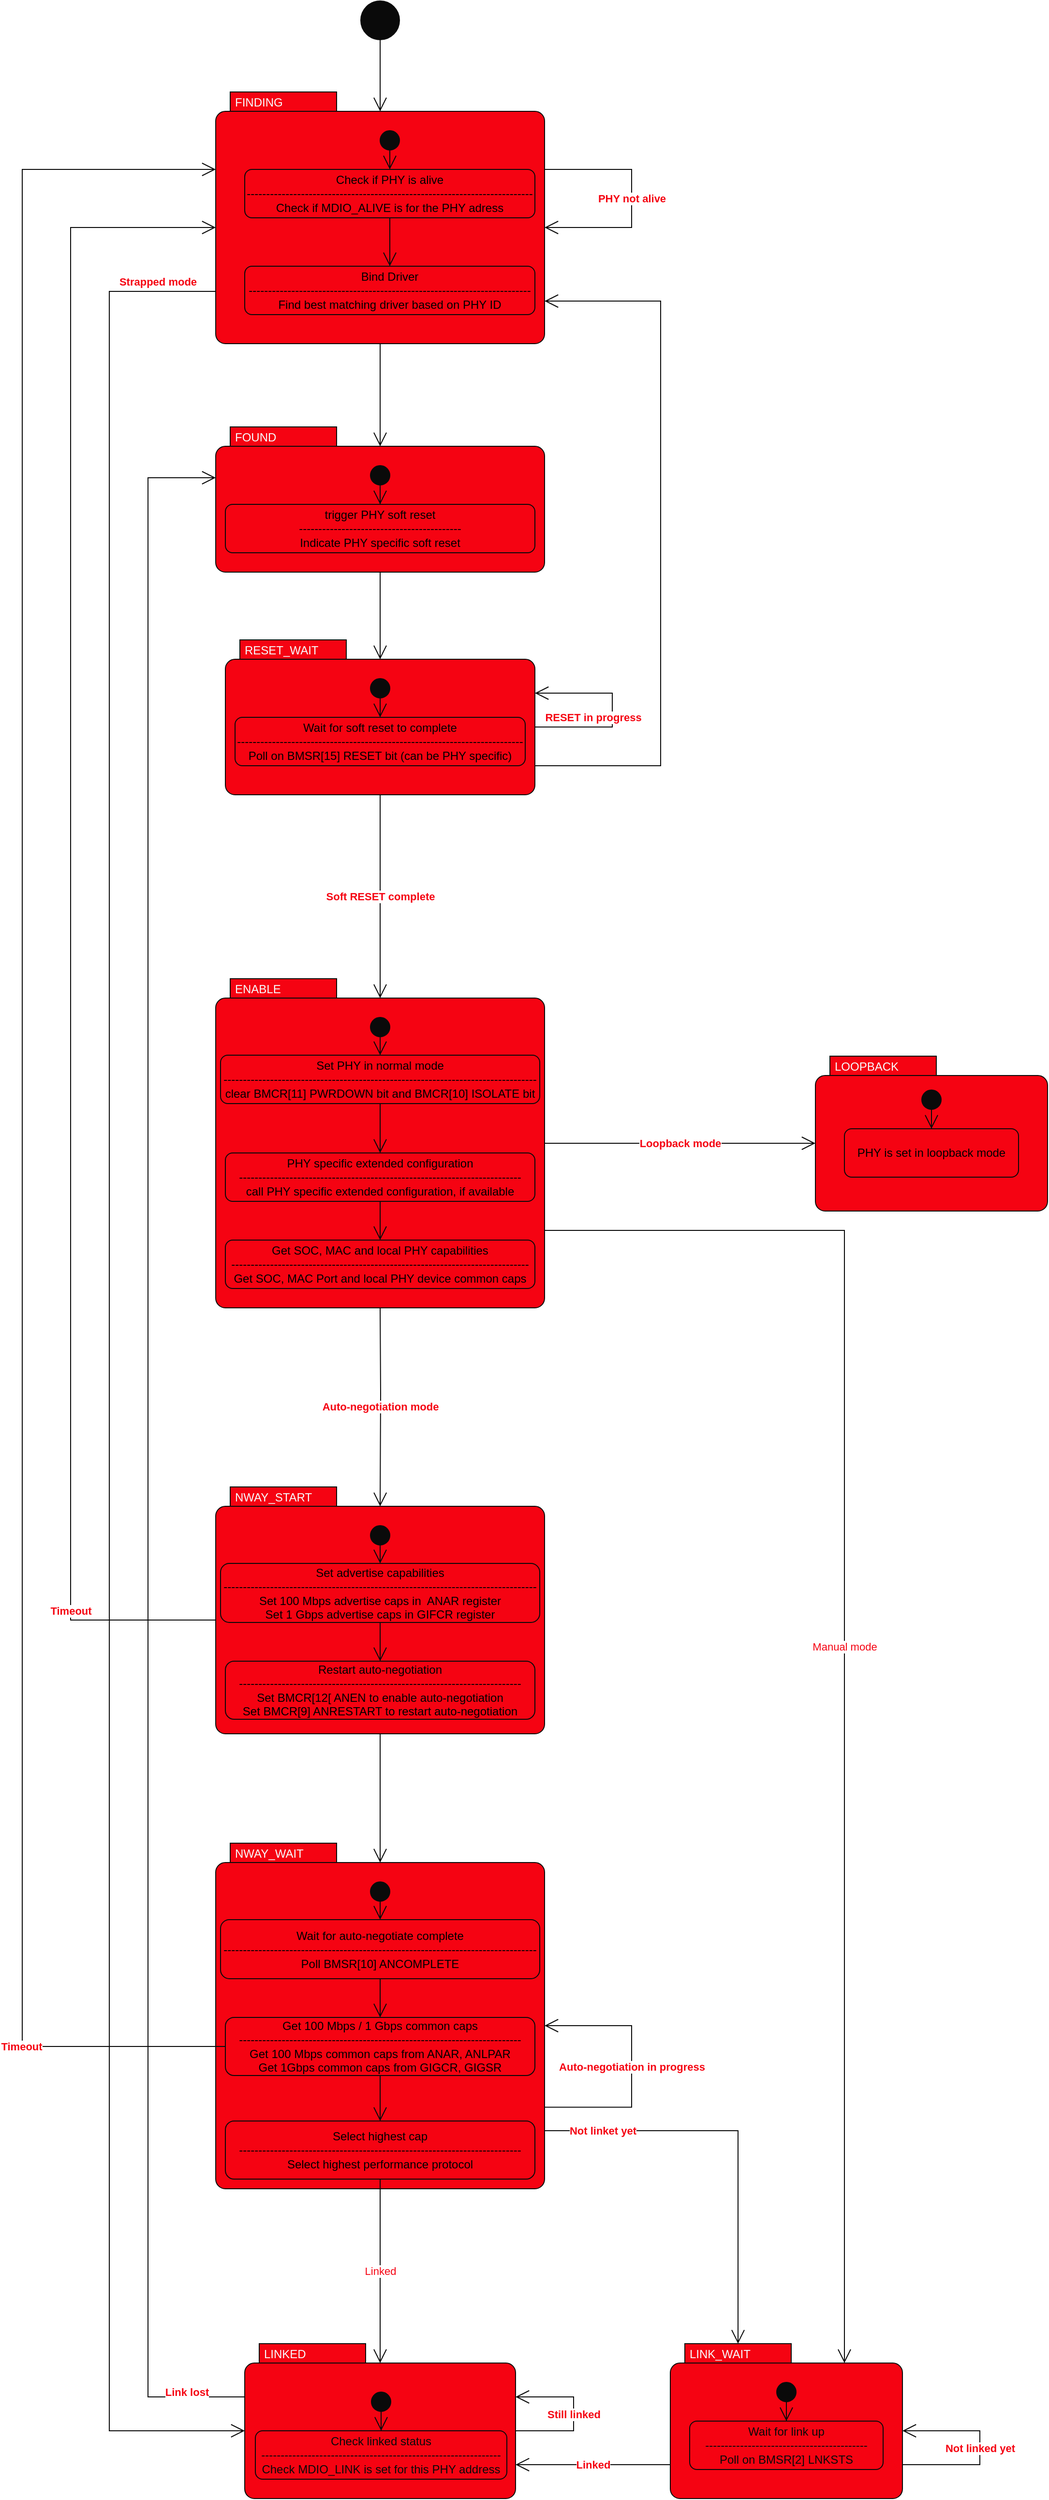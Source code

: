 <mxfile version="20.8.16" type="device"><diagram name="Page-1" id="929967ad-93f9-6ef4-fab6-5d389245f69c"><mxGraphModel dx="975" dy="641" grid="1" gridSize="10" guides="1" tooltips="1" connect="1" arrows="1" fold="1" page="1" pageScale="1.5" pageWidth="1169" pageHeight="826" background="none" math="0" shadow="0"><root><mxCell id="0" style=";html=1;"/><mxCell id="1" style=";html=1;" parent="0"/><mxCell id="hRTHXtNyKUtdNgBgVo9g-81" value="" style="edgeStyle=orthogonalEdgeStyle;rounded=0;orthogonalLoop=1;jettySize=auto;html=1;endArrow=open;endFill=0;endSize=12;entryX=0.5;entryY=0;entryDx=0;entryDy=20;entryPerimeter=0;strokeColor=#0A0A0A;" edge="1" parent="1" source="hRTHXtNyKUtdNgBgVo9g-5" target="hRTHXtNyKUtdNgBgVo9g-15"><mxGeometry relative="1" as="geometry"/></mxCell><mxCell id="hRTHXtNyKUtdNgBgVo9g-100" value="&lt;b&gt;&lt;font color=&quot;#f50312&quot;&gt;Strapped mode&lt;/font&gt;&lt;/b&gt;" style="edgeStyle=orthogonalEdgeStyle;rounded=0;orthogonalLoop=1;jettySize=auto;html=1;endArrow=open;endFill=0;endSize=12;entryX=0;entryY=0;entryDx=0;entryDy=90;entryPerimeter=0;strokeColor=#0A0A0A;" edge="1" parent="1" source="hRTHXtNyKUtdNgBgVo9g-5" target="hRTHXtNyKUtdNgBgVo9g-75"><mxGeometry x="-0.951" y="-10" relative="1" as="geometry"><mxPoint x="210" y="2460" as="targetPoint"/><Array as="points"><mxPoint x="210" y="400"/><mxPoint x="210" y="2610"/></Array><mxPoint as="offset"/></mxGeometry></mxCell><mxCell id="hRTHXtNyKUtdNgBgVo9g-5" value="FINDING" style="shape=mxgraph.sysml.compState;align=left;verticalAlign=top;spacingTop=-3;spacingLeft=18;strokeWidth=1;recursiveResize=0;strokeColor=#0A0A0A;fillColor=#F50312;fontColor=#F7FDFF;" vertex="1" parent="1"><mxGeometry x="320" y="194" width="340" height="260" as="geometry"/></mxCell><mxCell id="hRTHXtNyKUtdNgBgVo9g-6" value="" style="shape=ellipse;html=1;fillColor=strokeColor;verticalLabelPosition=bottom;labelBackgroundColor=#ffffff;verticalAlign=top;strokeColor=#0A0A0A;" vertex="1" parent="hRTHXtNyKUtdNgBgVo9g-5"><mxGeometry x="170" y="40" width="20" height="20" as="geometry"/></mxCell><mxCell id="hRTHXtNyKUtdNgBgVo9g-7" value="Check if PHY is alive&lt;br&gt;--------------------------------------------------------------------------&lt;br&gt;Check if MDIO_ALIVE is for the PHY adress" style="strokeColor=#0A0A0A;fillColor=inherit;gradientColor=inherit;shape=rect;html=1;rounded=1;whiteSpace=wrap;align=center;" vertex="1" parent="hRTHXtNyKUtdNgBgVo9g-5"><mxGeometry x="30" y="80" width="300" height="50" as="geometry"/></mxCell><mxCell id="hRTHXtNyKUtdNgBgVo9g-8" value="Bind Driver&lt;br&gt;-------------------------------------------------------------------------&lt;br&gt;Find best matching driver based on PHY ID" style="strokeColor=#0A0A0A;fillColor=inherit;gradientColor=inherit;shape=rect;html=1;rounded=1;whiteSpace=wrap;align=center;" vertex="1" parent="hRTHXtNyKUtdNgBgVo9g-5"><mxGeometry x="30" y="180" width="300" height="50" as="geometry"/></mxCell><mxCell id="hRTHXtNyKUtdNgBgVo9g-9" value="" style="strokeColor=#0A0A0A;fillColor=inherit;gradientColor=inherit;edgeStyle=none;html=1;endArrow=open;endSize=12;rounded=0;" edge="1" parent="hRTHXtNyKUtdNgBgVo9g-5" source="hRTHXtNyKUtdNgBgVo9g-6" target="hRTHXtNyKUtdNgBgVo9g-7"><mxGeometry relative="1" as="geometry"/></mxCell><mxCell id="hRTHXtNyKUtdNgBgVo9g-10" value="" style="strokeColor=#0A0A0A;fillColor=inherit;gradientColor=inherit;edgeStyle=none;html=1;endArrow=open;endSize=12;rounded=0;" edge="1" parent="hRTHXtNyKUtdNgBgVo9g-5" source="hRTHXtNyKUtdNgBgVo9g-7" target="hRTHXtNyKUtdNgBgVo9g-8"><mxGeometry relative="1" as="geometry"/></mxCell><mxCell id="hRTHXtNyKUtdNgBgVo9g-82" style="edgeStyle=orthogonalEdgeStyle;rounded=0;orthogonalLoop=1;jettySize=auto;html=1;entryX=0.5;entryY=0;entryDx=0;entryDy=20;entryPerimeter=0;endArrow=open;endFill=0;endSize=12;strokeColor=#0A0A0A;" edge="1" parent="1" source="hRTHXtNyKUtdNgBgVo9g-15" target="hRTHXtNyKUtdNgBgVo9g-28"><mxGeometry relative="1" as="geometry"/></mxCell><mxCell id="hRTHXtNyKUtdNgBgVo9g-15" value="FOUND" style="shape=mxgraph.sysml.compState;align=left;verticalAlign=top;spacingTop=-3;spacingLeft=18;strokeWidth=1;recursiveResize=0;strokeColor=#0A0A0A;fillColor=#F50312;fontColor=#F7FDFF;" vertex="1" parent="1"><mxGeometry x="320" y="540" width="340" height="150" as="geometry"/></mxCell><mxCell id="hRTHXtNyKUtdNgBgVo9g-21" value="trigger PHY soft reset&lt;br&gt;------------------------------------------&lt;br&gt;Indicate PHY specific soft reset" style="shape=rect;rounded=1;html=1;whiteSpace=wrap;align=center;strokeColor=#0A0A0A;fillColor=#F50312;" vertex="1" parent="1"><mxGeometry x="330" y="620" width="320" height="50" as="geometry"/></mxCell><mxCell id="hRTHXtNyKUtdNgBgVo9g-83" value="&lt;font color=&quot;#f50312&quot;&gt;&lt;b&gt;Soft RESET complete&lt;/b&gt;&lt;/font&gt;" style="edgeStyle=orthogonalEdgeStyle;rounded=0;orthogonalLoop=1;jettySize=auto;html=1;entryX=0.5;entryY=0;entryDx=0;entryDy=20;entryPerimeter=0;endArrow=open;endFill=0;endSize=12;strokeColor=#0A0A0A;" edge="1" parent="1" source="hRTHXtNyKUtdNgBgVo9g-28" target="hRTHXtNyKUtdNgBgVo9g-36"><mxGeometry relative="1" as="geometry"/></mxCell><mxCell id="hRTHXtNyKUtdNgBgVo9g-107" style="edgeStyle=orthogonalEdgeStyle;rounded=0;orthogonalLoop=1;jettySize=auto;html=1;endArrow=open;endFill=0;endSize=12;strokeColor=#0A0A0A;" edge="1" parent="1" source="hRTHXtNyKUtdNgBgVo9g-28"><mxGeometry relative="1" as="geometry"><mxPoint x="660" y="410" as="targetPoint"/><Array as="points"><mxPoint x="780" y="890"/><mxPoint x="780" y="410"/></Array></mxGeometry></mxCell><mxCell id="hRTHXtNyKUtdNgBgVo9g-28" value="RESET_WAIT" style="shape=mxgraph.sysml.compState;align=left;verticalAlign=top;spacingTop=-3;spacingLeft=18;strokeWidth=1;recursiveResize=0;strokeColor=#0A0A0A;fillColor=#F50312;fontColor=#F7FDFF;" vertex="1" parent="1"><mxGeometry x="330" y="760" width="320" height="160" as="geometry"/></mxCell><mxCell id="hRTHXtNyKUtdNgBgVo9g-29" value="" style="shape=ellipse;html=1;fillColor=strokeColor;verticalLabelPosition=bottom;labelBackgroundColor=#ffffff;verticalAlign=top;strokeColor=#0A0A0A;" vertex="1" parent="hRTHXtNyKUtdNgBgVo9g-28"><mxGeometry x="150" y="40" width="20" height="20" as="geometry"/></mxCell><mxCell id="hRTHXtNyKUtdNgBgVo9g-30" value="Wait for soft reset to complete&lt;br&gt;--------------------------------------------------------------------------&lt;br&gt;Poll on BMSR[15] RESET bit (can be PHY specific)" style="strokeColor=#0A0A0A;fillColor=inherit;gradientColor=inherit;shape=rect;html=1;rounded=1;whiteSpace=wrap;align=center;" vertex="1" parent="hRTHXtNyKUtdNgBgVo9g-28"><mxGeometry x="10" y="80" width="300" height="50" as="geometry"/></mxCell><mxCell id="hRTHXtNyKUtdNgBgVo9g-32" value="" style="strokeColor=#0A0A0A;fillColor=inherit;gradientColor=inherit;edgeStyle=none;html=1;endArrow=open;endSize=12;rounded=0;" edge="1" parent="hRTHXtNyKUtdNgBgVo9g-28" source="hRTHXtNyKUtdNgBgVo9g-29" target="hRTHXtNyKUtdNgBgVo9g-30"><mxGeometry relative="1" as="geometry"/></mxCell><mxCell id="hRTHXtNyKUtdNgBgVo9g-35" style="edgeStyle=orthogonalEdgeStyle;rounded=0;orthogonalLoop=1;jettySize=auto;html=1;endArrow=open;endFill=0;endSize=12;strokeColor=#0A0A0A;" edge="1" parent="1" source="hRTHXtNyKUtdNgBgVo9g-34" target="hRTHXtNyKUtdNgBgVo9g-21"><mxGeometry relative="1" as="geometry"/></mxCell><mxCell id="hRTHXtNyKUtdNgBgVo9g-34" value="" style="shape=ellipse;html=1;fillColor=strokeColor;verticalLabelPosition=bottom;labelBackgroundColor=#ffffff;verticalAlign=top;strokeColor=#0A0A0A;" vertex="1" parent="1"><mxGeometry x="480" y="580" width="20" height="20" as="geometry"/></mxCell><mxCell id="hRTHXtNyKUtdNgBgVo9g-98" value="&lt;b&gt;&lt;font color=&quot;#f50312&quot;&gt;Loopback mode&lt;/font&gt;&lt;/b&gt;" style="edgeStyle=orthogonalEdgeStyle;rounded=0;orthogonalLoop=1;jettySize=auto;html=1;entryX=0;entryY=0;entryDx=0;entryDy=90;entryPerimeter=0;endArrow=open;endFill=0;endSize=12;strokeColor=#0A0A0A;" edge="1" parent="1" source="hRTHXtNyKUtdNgBgVo9g-36" target="hRTHXtNyKUtdNgBgVo9g-94"><mxGeometry relative="1" as="geometry"/></mxCell><mxCell id="hRTHXtNyKUtdNgBgVo9g-102" value="&lt;font color=&quot;#f50312&quot;&gt;Manual mode&lt;/font&gt;" style="edgeStyle=orthogonalEdgeStyle;rounded=0;orthogonalLoop=1;jettySize=auto;html=1;exitX=1;exitY=0;exitDx=0;exitDy=260;exitPerimeter=0;entryX=0.75;entryY=0;entryDx=0;entryDy=20;entryPerimeter=0;endArrow=open;endFill=0;endSize=12;strokeColor=#0A0A0A;" edge="1" parent="1" source="hRTHXtNyKUtdNgBgVo9g-36" target="hRTHXtNyKUtdNgBgVo9g-71"><mxGeometry relative="1" as="geometry"/></mxCell><mxCell id="hRTHXtNyKUtdNgBgVo9g-103" value="&lt;b&gt;&lt;font color=&quot;#f50312&quot;&gt;Timeout&lt;/font&gt;&lt;/b&gt;" style="edgeStyle=orthogonalEdgeStyle;rounded=0;orthogonalLoop=1;jettySize=auto;html=1;entryX=0;entryY=0;entryDx=0;entryDy=140;entryPerimeter=0;endArrow=open;endFill=0;endSize=12;exitX=0;exitY=0;exitDx=0;exitDy=137.5;exitPerimeter=0;strokeColor=#0A0A0A;" edge="1" parent="1" source="hRTHXtNyKUtdNgBgVo9g-45" target="hRTHXtNyKUtdNgBgVo9g-5"><mxGeometry x="-0.816" relative="1" as="geometry"><Array as="points"><mxPoint x="170" y="1773"/><mxPoint x="170" y="334"/></Array><mxPoint as="offset"/></mxGeometry></mxCell><mxCell id="hRTHXtNyKUtdNgBgVo9g-36" value="ENABLE" style="shape=mxgraph.sysml.compState;align=left;verticalAlign=top;spacingTop=-3;spacingLeft=18;strokeWidth=1;recursiveResize=0;strokeColor=#0A0A0A;fillColor=#F50312;fontColor=#F7FDFF;" vertex="1" parent="1"><mxGeometry x="320" y="1110" width="340" height="340" as="geometry"/></mxCell><mxCell id="hRTHXtNyKUtdNgBgVo9g-37" value="" style="shape=ellipse;html=1;fillColor=strokeColor;verticalLabelPosition=bottom;labelBackgroundColor=#ffffff;verticalAlign=top;strokeColor=#0A0A0A;" vertex="1" parent="hRTHXtNyKUtdNgBgVo9g-36"><mxGeometry x="160" y="40" width="20" height="20" as="geometry"/></mxCell><mxCell id="hRTHXtNyKUtdNgBgVo9g-38" value="Set PHY in normal mode&lt;br&gt;---------------------------------------------------------------------------------&lt;br&gt;clear BMCR[11] PWRDOWN bit and BMCR[10] ISOLATE bit" style="strokeColor=#0A0A0A;fillColor=inherit;gradientColor=inherit;shape=rect;html=1;rounded=1;whiteSpace=wrap;align=center;" vertex="1" parent="hRTHXtNyKUtdNgBgVo9g-36"><mxGeometry x="5" y="79" width="330" height="50" as="geometry"/></mxCell><mxCell id="hRTHXtNyKUtdNgBgVo9g-44" style="edgeStyle=orthogonalEdgeStyle;rounded=0;orthogonalLoop=1;jettySize=auto;html=1;entryX=0.5;entryY=0;entryDx=0;entryDy=0;endArrow=open;endFill=0;endSize=12;strokeColor=#0A0A0A;" edge="1" parent="hRTHXtNyKUtdNgBgVo9g-36" source="hRTHXtNyKUtdNgBgVo9g-39" target="hRTHXtNyKUtdNgBgVo9g-43"><mxGeometry relative="1" as="geometry"/></mxCell><mxCell id="hRTHXtNyKUtdNgBgVo9g-39" value="PHY specific extended configuration&lt;br&gt;-------------------------------------------------------------------------&lt;br&gt;call PHY specific extended configuration, if available" style="strokeColor=#0A0A0A;fillColor=inherit;gradientColor=inherit;shape=rect;html=1;rounded=1;whiteSpace=wrap;align=center;" vertex="1" parent="hRTHXtNyKUtdNgBgVo9g-36"><mxGeometry x="10" y="180" width="320" height="50" as="geometry"/></mxCell><mxCell id="hRTHXtNyKUtdNgBgVo9g-40" value="" style="strokeColor=#0A0A0A;fillColor=inherit;gradientColor=inherit;edgeStyle=none;html=1;endArrow=open;endSize=12;rounded=0;" edge="1" parent="hRTHXtNyKUtdNgBgVo9g-36" source="hRTHXtNyKUtdNgBgVo9g-37" target="hRTHXtNyKUtdNgBgVo9g-38"><mxGeometry relative="1" as="geometry"/></mxCell><mxCell id="hRTHXtNyKUtdNgBgVo9g-41" value="" style="strokeColor=#0A0A0A;fillColor=inherit;gradientColor=inherit;edgeStyle=none;html=1;endArrow=open;endSize=12;rounded=0;" edge="1" parent="hRTHXtNyKUtdNgBgVo9g-36" source="hRTHXtNyKUtdNgBgVo9g-38" target="hRTHXtNyKUtdNgBgVo9g-39"><mxGeometry relative="1" as="geometry"/></mxCell><mxCell id="hRTHXtNyKUtdNgBgVo9g-43" value="Get SOC, MAC and local PHY capabilities&lt;br&gt;-----------------------------------------------------------------------------&lt;br&gt;Get SOC, MAC Port and local PHY device common caps" style="strokeColor=#0A0A0A;fillColor=inherit;gradientColor=inherit;shape=rect;html=1;rounded=1;whiteSpace=wrap;align=center;" vertex="1" parent="hRTHXtNyKUtdNgBgVo9g-36"><mxGeometry x="10" y="270" width="320" height="50" as="geometry"/></mxCell><mxCell id="hRTHXtNyKUtdNgBgVo9g-85" style="edgeStyle=orthogonalEdgeStyle;rounded=0;orthogonalLoop=1;jettySize=auto;html=1;entryX=0.5;entryY=0;entryDx=0;entryDy=20;entryPerimeter=0;endArrow=open;endFill=0;endSize=12;strokeColor=#0A0A0A;" edge="1" parent="1" source="hRTHXtNyKUtdNgBgVo9g-45" target="hRTHXtNyKUtdNgBgVo9g-59"><mxGeometry relative="1" as="geometry"/></mxCell><mxCell id="hRTHXtNyKUtdNgBgVo9g-45" value="NWAY_START" style="shape=mxgraph.sysml.compState;align=left;verticalAlign=top;spacingTop=-3;spacingLeft=18;strokeWidth=1;recursiveResize=0;strokeColor=#0A0A0A;fillColor=#F50312;fontColor=#F7FDFF;" vertex="1" parent="1"><mxGeometry x="320" y="1635" width="340" height="255" as="geometry"/></mxCell><mxCell id="hRTHXtNyKUtdNgBgVo9g-46" value="" style="shape=ellipse;html=1;fillColor=strokeColor;verticalLabelPosition=bottom;labelBackgroundColor=#ffffff;verticalAlign=top;strokeColor=#0A0A0A;" vertex="1" parent="hRTHXtNyKUtdNgBgVo9g-45"><mxGeometry x="160" y="40" width="20" height="20" as="geometry"/></mxCell><mxCell id="hRTHXtNyKUtdNgBgVo9g-47" value="Set advertise capabilities&lt;br&gt;---------------------------------------------------------------------------------&lt;br&gt;Set 100 Mbps advertise caps in&amp;nbsp; ANAR register&lt;br&gt;Set 1 Gbps advertise caps in GIFCR register" style="strokeColor=#0A0A0A;fillColor=inherit;gradientColor=inherit;shape=rect;html=1;rounded=1;whiteSpace=wrap;align=center;" vertex="1" parent="hRTHXtNyKUtdNgBgVo9g-45"><mxGeometry x="5" y="79" width="330" height="61" as="geometry"/></mxCell><mxCell id="hRTHXtNyKUtdNgBgVo9g-49" value="Restart auto-negotiation&lt;br&gt;-------------------------------------------------------------------------&lt;br&gt;Set BMCR[12[ ANEN to enable auto-negotiation&lt;br&gt;Set BMCR[9] ANRESTART to restart auto-negotiation" style="strokeColor=#0A0A0A;fillColor=inherit;gradientColor=inherit;shape=rect;html=1;rounded=1;whiteSpace=wrap;align=center;" vertex="1" parent="hRTHXtNyKUtdNgBgVo9g-45"><mxGeometry x="10" y="180" width="320" height="60" as="geometry"/></mxCell><mxCell id="hRTHXtNyKUtdNgBgVo9g-50" value="" style="strokeColor=#0A0A0A;fillColor=inherit;gradientColor=inherit;edgeStyle=none;html=1;endArrow=open;endSize=12;rounded=0;" edge="1" parent="hRTHXtNyKUtdNgBgVo9g-45" source="hRTHXtNyKUtdNgBgVo9g-46" target="hRTHXtNyKUtdNgBgVo9g-47"><mxGeometry relative="1" as="geometry"/></mxCell><mxCell id="hRTHXtNyKUtdNgBgVo9g-51" value="" style="strokeColor=#0A0A0A;fillColor=inherit;gradientColor=inherit;edgeStyle=none;html=1;endArrow=open;endSize=12;rounded=0;" edge="1" parent="hRTHXtNyKUtdNgBgVo9g-45" source="hRTHXtNyKUtdNgBgVo9g-47" target="hRTHXtNyKUtdNgBgVo9g-49"><mxGeometry relative="1" as="geometry"/></mxCell><mxCell id="hRTHXtNyKUtdNgBgVo9g-88" value="&lt;b&gt;&lt;font color=&quot;#f50312&quot;&gt;Not linket yet&lt;/font&gt;&lt;/b&gt;" style="edgeStyle=orthogonalEdgeStyle;rounded=0;orthogonalLoop=1;jettySize=auto;html=1;entryX=0;entryY=0;entryDx=70;entryDy=0;entryPerimeter=0;endArrow=open;endFill=0;endSize=12;strokeColor=#0A0A0A;" edge="1" parent="1" source="hRTHXtNyKUtdNgBgVo9g-59" target="hRTHXtNyKUtdNgBgVo9g-71"><mxGeometry x="-0.714" relative="1" as="geometry"><Array as="points"><mxPoint x="860" y="2300"/></Array><mxPoint as="offset"/></mxGeometry></mxCell><mxCell id="hRTHXtNyKUtdNgBgVo9g-59" value="NWAY_WAIT" style="shape=mxgraph.sysml.compState;align=left;verticalAlign=top;spacingTop=-3;spacingLeft=18;strokeWidth=1;recursiveResize=0;strokeColor=#0A0A0A;fillColor=#F50312;fontColor=#F7FDFF;" vertex="1" parent="1"><mxGeometry x="320" y="2003" width="340" height="357" as="geometry"/></mxCell><mxCell id="hRTHXtNyKUtdNgBgVo9g-60" value="" style="shape=ellipse;html=1;fillColor=strokeColor;verticalLabelPosition=bottom;labelBackgroundColor=#ffffff;verticalAlign=top;strokeColor=#0A0A0A;" vertex="1" parent="hRTHXtNyKUtdNgBgVo9g-59"><mxGeometry x="160" y="40" width="20" height="20" as="geometry"/></mxCell><mxCell id="hRTHXtNyKUtdNgBgVo9g-61" value="Wait for auto-negotiate complete&lt;br&gt;---------------------------------------------------------------------------------&lt;br&gt;Poll BMSR[10] ANCOMPLETE" style="strokeColor=#0A0A0A;fillColor=inherit;gradientColor=inherit;shape=rect;html=1;rounded=1;whiteSpace=wrap;align=center;" vertex="1" parent="hRTHXtNyKUtdNgBgVo9g-59"><mxGeometry x="5" y="79" width="330" height="61" as="geometry"/></mxCell><mxCell id="hRTHXtNyKUtdNgBgVo9g-70" style="edgeStyle=orthogonalEdgeStyle;rounded=0;orthogonalLoop=1;jettySize=auto;html=1;entryX=0.5;entryY=0;entryDx=0;entryDy=0;endArrow=open;endFill=0;endSize=12;strokeColor=#0A0A0A;" edge="1" parent="hRTHXtNyKUtdNgBgVo9g-59" source="hRTHXtNyKUtdNgBgVo9g-62" target="hRTHXtNyKUtdNgBgVo9g-69"><mxGeometry relative="1" as="geometry"/></mxCell><mxCell id="hRTHXtNyKUtdNgBgVo9g-62" value="Get 100 Mbps / 1 Gbps common caps&lt;br&gt;-------------------------------------------------------------------------&lt;br&gt;Get 100 Mbps common caps from ANAR, ANLPAR&lt;br&gt;Get 1Gbps common caps from GIGCR, GIGSR" style="strokeColor=#0A0A0A;fillColor=inherit;gradientColor=inherit;shape=rect;html=1;rounded=1;whiteSpace=wrap;align=center;" vertex="1" parent="hRTHXtNyKUtdNgBgVo9g-59"><mxGeometry x="10" y="180" width="320" height="60" as="geometry"/></mxCell><mxCell id="hRTHXtNyKUtdNgBgVo9g-63" value="" style="strokeColor=#0A0A0A;fillColor=inherit;gradientColor=inherit;edgeStyle=none;html=1;endArrow=open;endSize=12;rounded=0;" edge="1" parent="hRTHXtNyKUtdNgBgVo9g-59" source="hRTHXtNyKUtdNgBgVo9g-60" target="hRTHXtNyKUtdNgBgVo9g-61"><mxGeometry relative="1" as="geometry"/></mxCell><mxCell id="hRTHXtNyKUtdNgBgVo9g-64" value="" style="strokeColor=#0A0A0A;fillColor=inherit;gradientColor=inherit;edgeStyle=none;html=1;endArrow=open;endSize=12;rounded=0;" edge="1" parent="hRTHXtNyKUtdNgBgVo9g-59" source="hRTHXtNyKUtdNgBgVo9g-61" target="hRTHXtNyKUtdNgBgVo9g-62"><mxGeometry relative="1" as="geometry"/></mxCell><mxCell id="hRTHXtNyKUtdNgBgVo9g-69" value="Select highest cap&lt;br&gt;-------------------------------------------------------------------------&lt;br&gt;Select highest performance protocol" style="strokeColor=#0A0A0A;fillColor=inherit;gradientColor=inherit;shape=rect;html=1;rounded=1;whiteSpace=wrap;align=center;" vertex="1" parent="hRTHXtNyKUtdNgBgVo9g-59"><mxGeometry x="10" y="287" width="320" height="60" as="geometry"/></mxCell><mxCell id="hRTHXtNyKUtdNgBgVo9g-89" value="&lt;b&gt;&lt;font color=&quot;#f50312&quot;&gt;Linked&lt;/font&gt;&lt;/b&gt;" style="edgeStyle=orthogonalEdgeStyle;rounded=0;orthogonalLoop=1;jettySize=auto;html=1;entryX=1;entryY=0;entryDx=0;entryDy=125;entryPerimeter=0;endArrow=open;endFill=0;endSize=12;exitX=0;exitY=0;exitDx=0;exitDy=125;exitPerimeter=0;strokeColor=#0A0A0A;" edge="1" parent="1" source="hRTHXtNyKUtdNgBgVo9g-71" target="hRTHXtNyKUtdNgBgVo9g-75"><mxGeometry relative="1" as="geometry"/></mxCell><mxCell id="hRTHXtNyKUtdNgBgVo9g-71" value="LINK_WAIT" style="shape=mxgraph.sysml.compState;align=left;verticalAlign=top;spacingTop=-3;spacingLeft=18;strokeWidth=1;recursiveResize=0;strokeColor=#0A0A0A;fillColor=#F50312;fontColor=#F7FDFF;" vertex="1" parent="1"><mxGeometry x="790" y="2520" width="240" height="160" as="geometry"/></mxCell><mxCell id="hRTHXtNyKUtdNgBgVo9g-72" value="Wait for link up&lt;br&gt;------------------------------------------&lt;br&gt;Poll on BMSR[2] LNKSTS" style="shape=rect;rounded=1;html=1;whiteSpace=wrap;align=center;strokeColor=#0A0A0A;fillColor=#F50312;fontColor=#0A0A0A;" vertex="1" parent="1"><mxGeometry x="810" y="2600" width="200" height="50" as="geometry"/></mxCell><mxCell id="hRTHXtNyKUtdNgBgVo9g-73" style="edgeStyle=orthogonalEdgeStyle;rounded=0;orthogonalLoop=1;jettySize=auto;html=1;endArrow=open;endFill=0;endSize=12;strokeColor=#0A0A0A;" edge="1" parent="1" source="hRTHXtNyKUtdNgBgVo9g-74" target="hRTHXtNyKUtdNgBgVo9g-72"><mxGeometry relative="1" as="geometry"/></mxCell><mxCell id="hRTHXtNyKUtdNgBgVo9g-74" value="" style="shape=ellipse;html=1;fillColor=strokeColor;verticalLabelPosition=bottom;labelBackgroundColor=#ffffff;verticalAlign=top;strokeColor=#0A0A0A;" vertex="1" parent="1"><mxGeometry x="900" y="2560" width="20" height="20" as="geometry"/></mxCell><mxCell id="hRTHXtNyKUtdNgBgVo9g-101" value="&lt;b&gt;&lt;font color=&quot;#f50312&quot;&gt;Link lost&lt;/font&gt;&lt;/b&gt;" style="edgeStyle=orthogonalEdgeStyle;rounded=0;orthogonalLoop=1;jettySize=auto;html=1;exitX=0;exitY=0;exitDx=0;exitDy=55;exitPerimeter=0;entryX=0;entryY=0;entryDx=0;entryDy=52.5;entryPerimeter=0;endArrow=open;endFill=0;endSize=12;strokeColor=#0A0A0A;" edge="1" parent="1" source="hRTHXtNyKUtdNgBgVo9g-75" target="hRTHXtNyKUtdNgBgVo9g-15"><mxGeometry x="-0.944" y="-5" relative="1" as="geometry"><Array as="points"><mxPoint x="250" y="2575"/><mxPoint x="250" y="592"/></Array><mxPoint as="offset"/></mxGeometry></mxCell><mxCell id="hRTHXtNyKUtdNgBgVo9g-75" value="LINKED" style="shape=mxgraph.sysml.compState;align=left;verticalAlign=top;spacingTop=-3;spacingLeft=18;strokeWidth=1;recursiveResize=0;strokeColor=#0A0A0A;fillColor=#F50312;fontColor=#F7FDFF;" vertex="1" parent="1"><mxGeometry x="350" y="2520" width="280" height="160" as="geometry"/></mxCell><mxCell id="hRTHXtNyKUtdNgBgVo9g-76" value="Check linked status&lt;br&gt;--------------------------------------------------------------&lt;br&gt;Check MDIO_LINK is set for this PHY address" style="shape=rect;rounded=1;html=1;whiteSpace=wrap;align=center;strokeColor=#0A0A0A;fontColor=#0A0A0A;fillColor=#F50312;" vertex="1" parent="1"><mxGeometry x="361" y="2610" width="260" height="50" as="geometry"/></mxCell><mxCell id="hRTHXtNyKUtdNgBgVo9g-77" style="edgeStyle=orthogonalEdgeStyle;rounded=0;orthogonalLoop=1;jettySize=auto;html=1;endArrow=open;endFill=0;endSize=12;strokeColor=#0A0A0A;" edge="1" parent="1" source="hRTHXtNyKUtdNgBgVo9g-78" target="hRTHXtNyKUtdNgBgVo9g-76"><mxGeometry relative="1" as="geometry"/></mxCell><mxCell id="hRTHXtNyKUtdNgBgVo9g-78" value="" style="shape=ellipse;html=1;fillColor=strokeColor;verticalLabelPosition=bottom;labelBackgroundColor=#ffffff;verticalAlign=top;strokeColor=#0A0A0A;" vertex="1" parent="1"><mxGeometry x="481" y="2570" width="20" height="20" as="geometry"/></mxCell><mxCell id="hRTHXtNyKUtdNgBgVo9g-80" style="edgeStyle=orthogonalEdgeStyle;rounded=0;orthogonalLoop=1;jettySize=auto;html=1;entryX=0.5;entryY=0;entryDx=0;entryDy=20;entryPerimeter=0;endArrow=open;endFill=0;endSize=12;strokeColor=#0A0A0A;" edge="1" parent="1" source="hRTHXtNyKUtdNgBgVo9g-79" target="hRTHXtNyKUtdNgBgVo9g-5"><mxGeometry relative="1" as="geometry"/></mxCell><mxCell id="hRTHXtNyKUtdNgBgVo9g-79" value="" style="shape=ellipse;html=1;fillColor=strokeColor;fontSize=18;fontColor=#ffffff;strokeColor=#0A0A0A;" vertex="1" parent="1"><mxGeometry x="470" y="100" width="40" height="40" as="geometry"/></mxCell><mxCell id="hRTHXtNyKUtdNgBgVo9g-84" value="&lt;b&gt;&lt;font color=&quot;#f50312&quot;&gt;Auto-negotiation mode&lt;/font&gt;&lt;/b&gt;" style="edgeStyle=orthogonalEdgeStyle;rounded=0;orthogonalLoop=1;jettySize=auto;html=1;entryX=0.5;entryY=0;entryDx=0;entryDy=20;entryPerimeter=0;endArrow=open;endFill=0;endSize=12;strokeColor=#0A0A0A;" edge="1" parent="1" target="hRTHXtNyKUtdNgBgVo9g-45"><mxGeometry relative="1" as="geometry"><mxPoint x="490" y="1450" as="sourcePoint"/></mxGeometry></mxCell><mxCell id="hRTHXtNyKUtdNgBgVo9g-87" value="&lt;font color=&quot;#f50312&quot;&gt;Linked&lt;/font&gt;" style="edgeStyle=orthogonalEdgeStyle;rounded=0;orthogonalLoop=1;jettySize=auto;html=1;entryX=0.5;entryY=0;entryDx=0;entryDy=20;entryPerimeter=0;endArrow=open;endFill=0;endSize=12;strokeColor=#0A0A0A;" edge="1" parent="1" source="hRTHXtNyKUtdNgBgVo9g-69" target="hRTHXtNyKUtdNgBgVo9g-75"><mxGeometry relative="1" as="geometry"/></mxCell><mxCell id="hRTHXtNyKUtdNgBgVo9g-94" value="LOOPBACK" style="shape=mxgraph.sysml.compState;align=left;verticalAlign=top;spacingTop=-3;spacingLeft=18;strokeWidth=1;recursiveResize=0;strokeColor=#0A0A0A;fillColor=#F50312;fontColor=#F7FDFF;" vertex="1" parent="1"><mxGeometry x="940" y="1190" width="240" height="160" as="geometry"/></mxCell><mxCell id="hRTHXtNyKUtdNgBgVo9g-95" value="PHY is set in loopback mode" style="shape=rect;rounded=1;html=1;whiteSpace=wrap;align=center;strokeColor=#0A0A0A;fillColor=#F50312;" vertex="1" parent="1"><mxGeometry x="970" y="1265" width="180" height="50" as="geometry"/></mxCell><mxCell id="hRTHXtNyKUtdNgBgVo9g-96" style="edgeStyle=orthogonalEdgeStyle;rounded=0;orthogonalLoop=1;jettySize=auto;html=1;endArrow=open;endFill=0;endSize=12;strokeColor=#0A0A0A;" edge="1" parent="1" source="hRTHXtNyKUtdNgBgVo9g-97" target="hRTHXtNyKUtdNgBgVo9g-95"><mxGeometry relative="1" as="geometry"/></mxCell><mxCell id="hRTHXtNyKUtdNgBgVo9g-97" value="" style="shape=ellipse;html=1;fillColor=strokeColor;verticalLabelPosition=bottom;labelBackgroundColor=#ffffff;verticalAlign=top;strokeColor=#0A0A0A;" vertex="1" parent="1"><mxGeometry x="1050" y="1225" width="20" height="20" as="geometry"/></mxCell><mxCell id="hRTHXtNyKUtdNgBgVo9g-106" value="&lt;b&gt;&lt;font color=&quot;#f50312&quot;&gt;Timeout&lt;/font&gt;&lt;/b&gt;" style="edgeStyle=orthogonalEdgeStyle;rounded=0;orthogonalLoop=1;jettySize=auto;html=1;entryX=0;entryY=0;entryDx=0;entryDy=80;entryPerimeter=0;endArrow=open;endFill=0;endSize=12;strokeColor=#0A0A0A;" edge="1" parent="1" source="hRTHXtNyKUtdNgBgVo9g-62" target="hRTHXtNyKUtdNgBgVo9g-5"><mxGeometry x="-0.821" relative="1" as="geometry"><Array as="points"><mxPoint x="120" y="2213"/><mxPoint x="120" y="274"/></Array><mxPoint x="-1" as="offset"/></mxGeometry></mxCell><mxCell id="hRTHXtNyKUtdNgBgVo9g-108" value="PHY not alive" style="edgeStyle=orthogonalEdgeStyle;rounded=0;orthogonalLoop=1;jettySize=auto;html=1;exitX=1;exitY=0;exitDx=0;exitDy=80;exitPerimeter=0;entryX=1;entryY=0;entryDx=0;entryDy=140;entryPerimeter=0;endArrow=open;endFill=0;endSize=12;fontStyle=1;fontColor=#F50312;strokeColor=#0A0A0A;" edge="1" parent="1" source="hRTHXtNyKUtdNgBgVo9g-5" target="hRTHXtNyKUtdNgBgVo9g-5"><mxGeometry relative="1" as="geometry"><Array as="points"><mxPoint x="750" y="274"/><mxPoint x="750" y="334"/></Array></mxGeometry></mxCell><mxCell id="hRTHXtNyKUtdNgBgVo9g-118" value="&lt;b&gt;&lt;font color=&quot;#f50312&quot;&gt;Auto-negotiation in progress&lt;/font&gt;&lt;/b&gt;" style="edgeStyle=orthogonalEdgeStyle;rounded=0;orthogonalLoop=1;jettySize=auto;html=1;exitX=1;exitY=0;exitDx=0;exitDy=272.75;exitPerimeter=0;entryX=1;entryY=0;entryDx=0;entryDy=188.5;entryPerimeter=0;endArrow=open;endFill=0;endSize=12;strokeColor=#0A0A0A;" edge="1" parent="1" source="hRTHXtNyKUtdNgBgVo9g-59" target="hRTHXtNyKUtdNgBgVo9g-59"><mxGeometry relative="1" as="geometry"><Array as="points"><mxPoint x="750" y="2276"/><mxPoint x="750" y="2192"/></Array></mxGeometry></mxCell><mxCell id="hRTHXtNyKUtdNgBgVo9g-119" value="&lt;b&gt;&lt;font color=&quot;#f50312&quot;&gt;Not linked yet&lt;/font&gt;&lt;/b&gt;" style="edgeStyle=orthogonalEdgeStyle;rounded=0;orthogonalLoop=1;jettySize=auto;html=1;exitX=1;exitY=0;exitDx=0;exitDy=125;exitPerimeter=0;entryX=1;entryY=0;entryDx=0;entryDy=90;entryPerimeter=0;endArrow=open;endFill=0;endSize=12;strokeColor=#0A0A0A;" edge="1" parent="1" source="hRTHXtNyKUtdNgBgVo9g-71" target="hRTHXtNyKUtdNgBgVo9g-71"><mxGeometry relative="1" as="geometry"><Array as="points"><mxPoint x="1110" y="2645"/><mxPoint x="1110" y="2610"/></Array></mxGeometry></mxCell><mxCell id="hRTHXtNyKUtdNgBgVo9g-120" value="&lt;b&gt;&lt;font color=&quot;#f50312&quot;&gt;Still linked&lt;/font&gt;&lt;/b&gt;" style="edgeStyle=orthogonalEdgeStyle;rounded=0;orthogonalLoop=1;jettySize=auto;html=1;exitX=1;exitY=0;exitDx=0;exitDy=90;exitPerimeter=0;entryX=1;entryY=0;entryDx=0;entryDy=55;entryPerimeter=0;endArrow=open;endFill=0;endSize=12;strokeColor=#0A0A0A;" edge="1" parent="1" source="hRTHXtNyKUtdNgBgVo9g-75" target="hRTHXtNyKUtdNgBgVo9g-75"><mxGeometry relative="1" as="geometry"><Array as="points"><mxPoint x="690" y="2610"/><mxPoint x="690" y="2575"/></Array></mxGeometry></mxCell><mxCell id="hRTHXtNyKUtdNgBgVo9g-126" value="RESET in progress" style="edgeStyle=orthogonalEdgeStyle;rounded=0;orthogonalLoop=1;jettySize=auto;html=1;exitX=1;exitY=0;exitDx=0;exitDy=90;exitPerimeter=0;entryX=1;entryY=0;entryDx=0;entryDy=55;entryPerimeter=0;endArrow=open;endFill=0;endSize=12;fontColor=#F50312;fontStyle=1;strokeColor=#0A0A0A;" edge="1" parent="1" source="hRTHXtNyKUtdNgBgVo9g-28" target="hRTHXtNyKUtdNgBgVo9g-28"><mxGeometry x="-0.385" y="10" relative="1" as="geometry"><Array as="points"><mxPoint x="730" y="850"/><mxPoint x="730" y="815"/></Array><mxPoint as="offset"/></mxGeometry></mxCell></root></mxGraphModel></diagram></mxfile>
